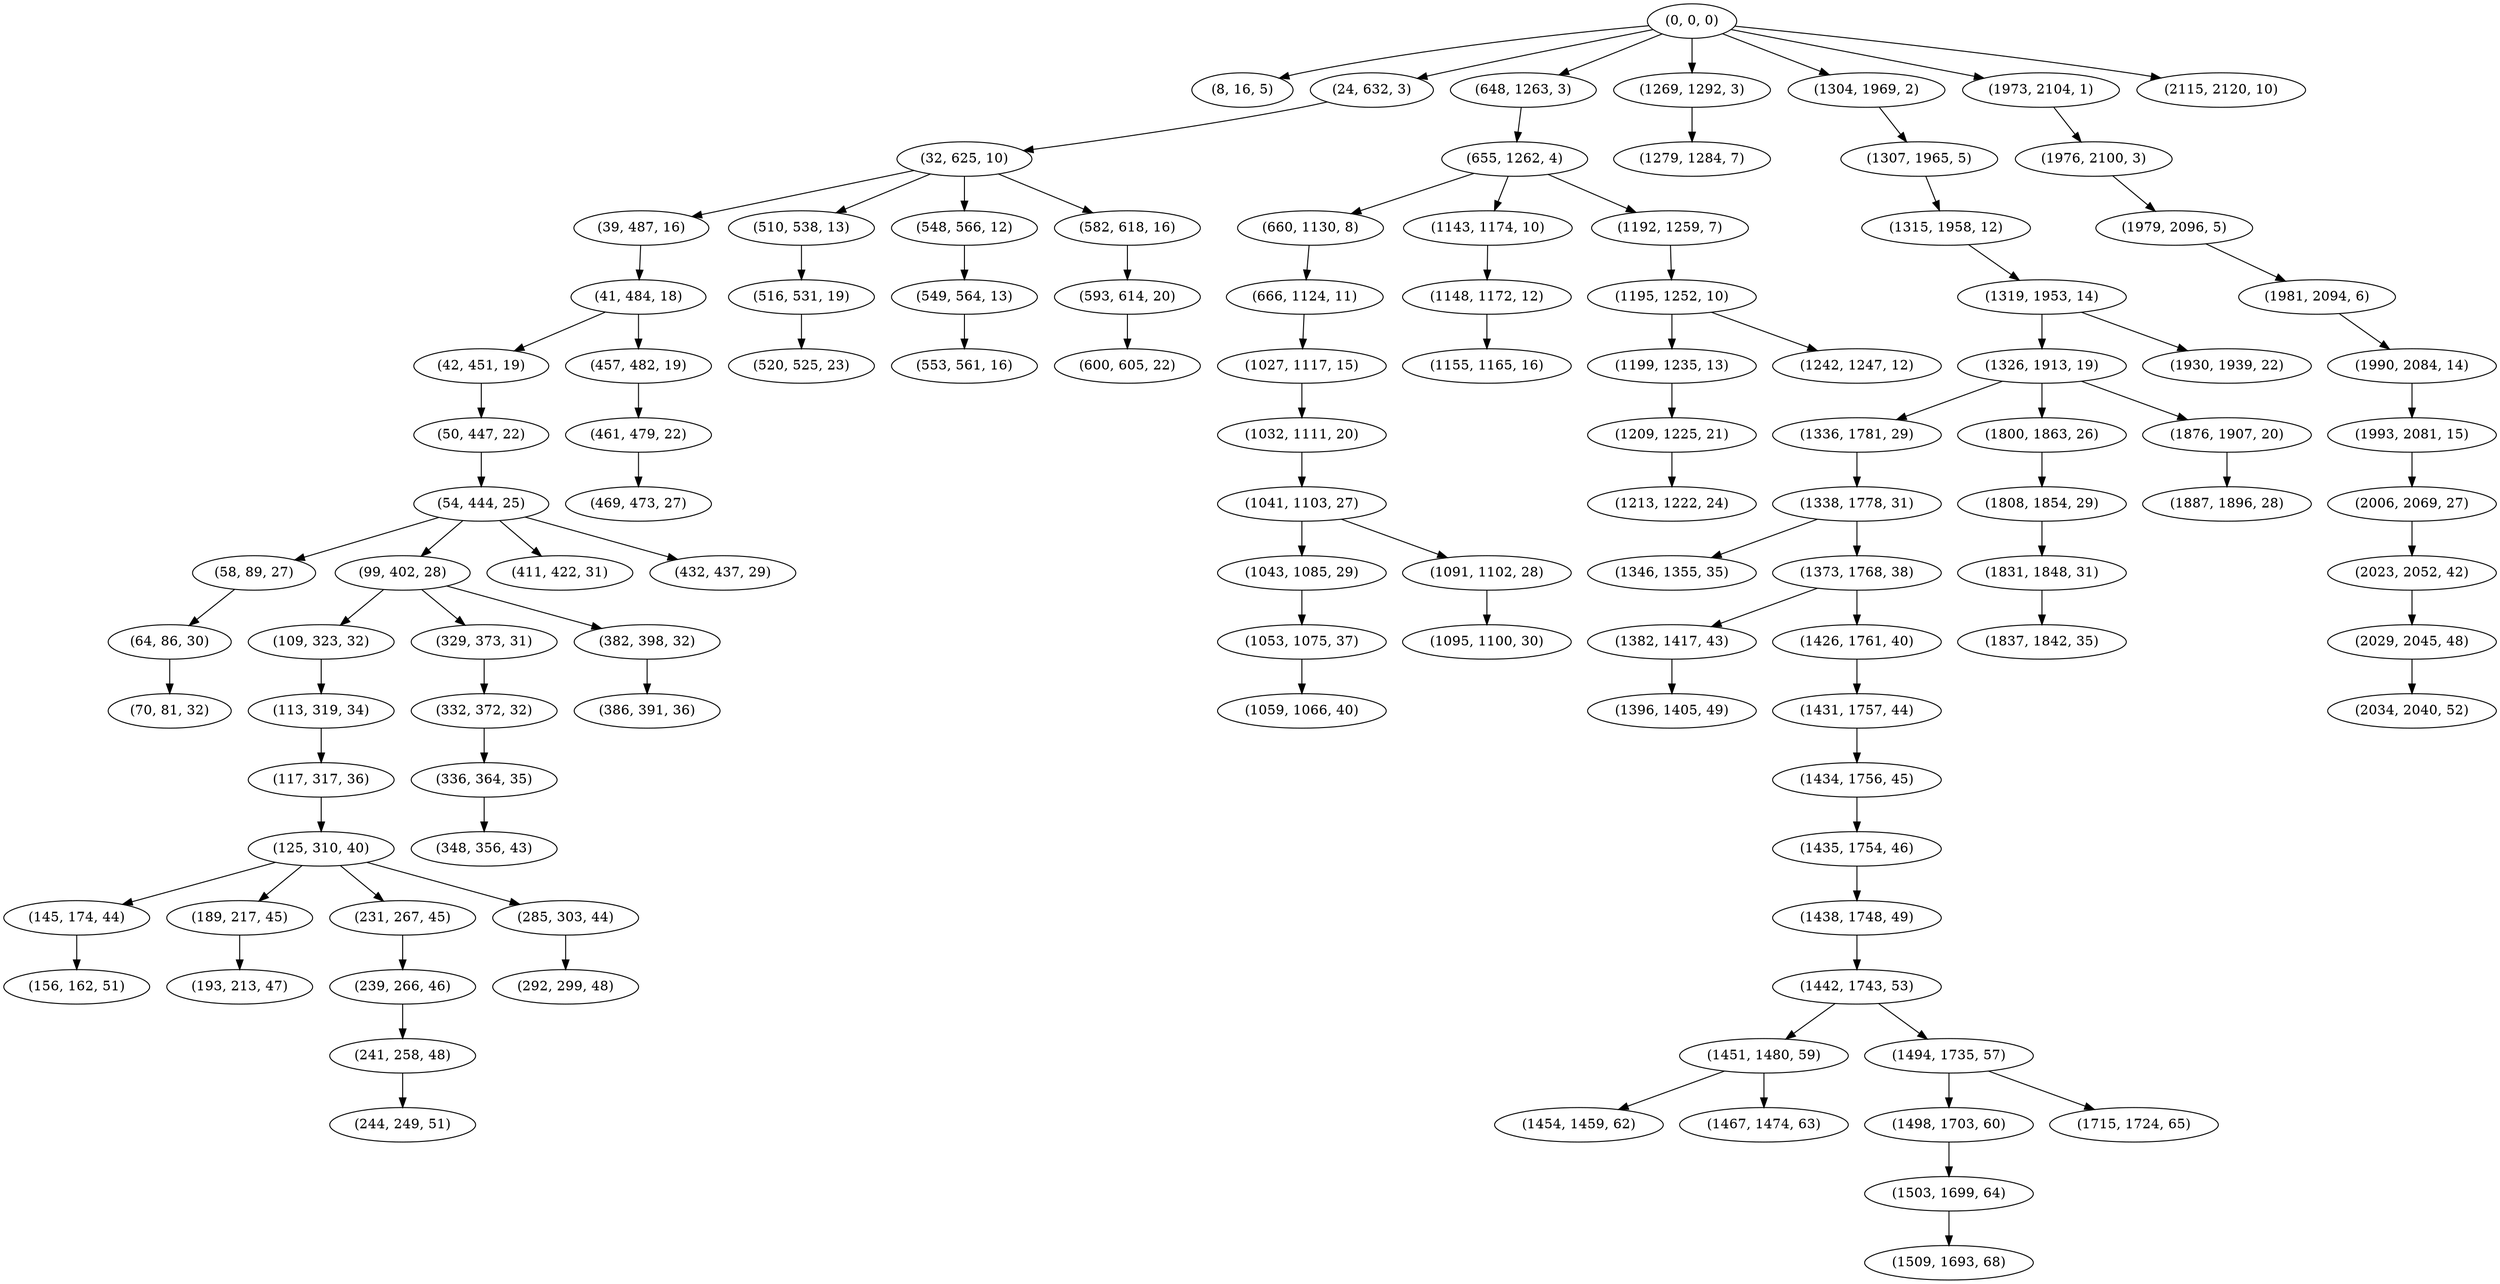 digraph tree {
    "(0, 0, 0)";
    "(8, 16, 5)";
    "(24, 632, 3)";
    "(32, 625, 10)";
    "(39, 487, 16)";
    "(41, 484, 18)";
    "(42, 451, 19)";
    "(50, 447, 22)";
    "(54, 444, 25)";
    "(58, 89, 27)";
    "(64, 86, 30)";
    "(70, 81, 32)";
    "(99, 402, 28)";
    "(109, 323, 32)";
    "(113, 319, 34)";
    "(117, 317, 36)";
    "(125, 310, 40)";
    "(145, 174, 44)";
    "(156, 162, 51)";
    "(189, 217, 45)";
    "(193, 213, 47)";
    "(231, 267, 45)";
    "(239, 266, 46)";
    "(241, 258, 48)";
    "(244, 249, 51)";
    "(285, 303, 44)";
    "(292, 299, 48)";
    "(329, 373, 31)";
    "(332, 372, 32)";
    "(336, 364, 35)";
    "(348, 356, 43)";
    "(382, 398, 32)";
    "(386, 391, 36)";
    "(411, 422, 31)";
    "(432, 437, 29)";
    "(457, 482, 19)";
    "(461, 479, 22)";
    "(469, 473, 27)";
    "(510, 538, 13)";
    "(516, 531, 19)";
    "(520, 525, 23)";
    "(548, 566, 12)";
    "(549, 564, 13)";
    "(553, 561, 16)";
    "(582, 618, 16)";
    "(593, 614, 20)";
    "(600, 605, 22)";
    "(648, 1263, 3)";
    "(655, 1262, 4)";
    "(660, 1130, 8)";
    "(666, 1124, 11)";
    "(1027, 1117, 15)";
    "(1032, 1111, 20)";
    "(1041, 1103, 27)";
    "(1043, 1085, 29)";
    "(1053, 1075, 37)";
    "(1059, 1066, 40)";
    "(1091, 1102, 28)";
    "(1095, 1100, 30)";
    "(1143, 1174, 10)";
    "(1148, 1172, 12)";
    "(1155, 1165, 16)";
    "(1192, 1259, 7)";
    "(1195, 1252, 10)";
    "(1199, 1235, 13)";
    "(1209, 1225, 21)";
    "(1213, 1222, 24)";
    "(1242, 1247, 12)";
    "(1269, 1292, 3)";
    "(1279, 1284, 7)";
    "(1304, 1969, 2)";
    "(1307, 1965, 5)";
    "(1315, 1958, 12)";
    "(1319, 1953, 14)";
    "(1326, 1913, 19)";
    "(1336, 1781, 29)";
    "(1338, 1778, 31)";
    "(1346, 1355, 35)";
    "(1373, 1768, 38)";
    "(1382, 1417, 43)";
    "(1396, 1405, 49)";
    "(1426, 1761, 40)";
    "(1431, 1757, 44)";
    "(1434, 1756, 45)";
    "(1435, 1754, 46)";
    "(1438, 1748, 49)";
    "(1442, 1743, 53)";
    "(1451, 1480, 59)";
    "(1454, 1459, 62)";
    "(1467, 1474, 63)";
    "(1494, 1735, 57)";
    "(1498, 1703, 60)";
    "(1503, 1699, 64)";
    "(1509, 1693, 68)";
    "(1715, 1724, 65)";
    "(1800, 1863, 26)";
    "(1808, 1854, 29)";
    "(1831, 1848, 31)";
    "(1837, 1842, 35)";
    "(1876, 1907, 20)";
    "(1887, 1896, 28)";
    "(1930, 1939, 22)";
    "(1973, 2104, 1)";
    "(1976, 2100, 3)";
    "(1979, 2096, 5)";
    "(1981, 2094, 6)";
    "(1990, 2084, 14)";
    "(1993, 2081, 15)";
    "(2006, 2069, 27)";
    "(2023, 2052, 42)";
    "(2029, 2045, 48)";
    "(2034, 2040, 52)";
    "(2115, 2120, 10)";
    "(0, 0, 0)" -> "(8, 16, 5)";
    "(0, 0, 0)" -> "(24, 632, 3)";
    "(0, 0, 0)" -> "(648, 1263, 3)";
    "(0, 0, 0)" -> "(1269, 1292, 3)";
    "(0, 0, 0)" -> "(1304, 1969, 2)";
    "(0, 0, 0)" -> "(1973, 2104, 1)";
    "(0, 0, 0)" -> "(2115, 2120, 10)";
    "(24, 632, 3)" -> "(32, 625, 10)";
    "(32, 625, 10)" -> "(39, 487, 16)";
    "(32, 625, 10)" -> "(510, 538, 13)";
    "(32, 625, 10)" -> "(548, 566, 12)";
    "(32, 625, 10)" -> "(582, 618, 16)";
    "(39, 487, 16)" -> "(41, 484, 18)";
    "(41, 484, 18)" -> "(42, 451, 19)";
    "(41, 484, 18)" -> "(457, 482, 19)";
    "(42, 451, 19)" -> "(50, 447, 22)";
    "(50, 447, 22)" -> "(54, 444, 25)";
    "(54, 444, 25)" -> "(58, 89, 27)";
    "(54, 444, 25)" -> "(99, 402, 28)";
    "(54, 444, 25)" -> "(411, 422, 31)";
    "(54, 444, 25)" -> "(432, 437, 29)";
    "(58, 89, 27)" -> "(64, 86, 30)";
    "(64, 86, 30)" -> "(70, 81, 32)";
    "(99, 402, 28)" -> "(109, 323, 32)";
    "(99, 402, 28)" -> "(329, 373, 31)";
    "(99, 402, 28)" -> "(382, 398, 32)";
    "(109, 323, 32)" -> "(113, 319, 34)";
    "(113, 319, 34)" -> "(117, 317, 36)";
    "(117, 317, 36)" -> "(125, 310, 40)";
    "(125, 310, 40)" -> "(145, 174, 44)";
    "(125, 310, 40)" -> "(189, 217, 45)";
    "(125, 310, 40)" -> "(231, 267, 45)";
    "(125, 310, 40)" -> "(285, 303, 44)";
    "(145, 174, 44)" -> "(156, 162, 51)";
    "(189, 217, 45)" -> "(193, 213, 47)";
    "(231, 267, 45)" -> "(239, 266, 46)";
    "(239, 266, 46)" -> "(241, 258, 48)";
    "(241, 258, 48)" -> "(244, 249, 51)";
    "(285, 303, 44)" -> "(292, 299, 48)";
    "(329, 373, 31)" -> "(332, 372, 32)";
    "(332, 372, 32)" -> "(336, 364, 35)";
    "(336, 364, 35)" -> "(348, 356, 43)";
    "(382, 398, 32)" -> "(386, 391, 36)";
    "(457, 482, 19)" -> "(461, 479, 22)";
    "(461, 479, 22)" -> "(469, 473, 27)";
    "(510, 538, 13)" -> "(516, 531, 19)";
    "(516, 531, 19)" -> "(520, 525, 23)";
    "(548, 566, 12)" -> "(549, 564, 13)";
    "(549, 564, 13)" -> "(553, 561, 16)";
    "(582, 618, 16)" -> "(593, 614, 20)";
    "(593, 614, 20)" -> "(600, 605, 22)";
    "(648, 1263, 3)" -> "(655, 1262, 4)";
    "(655, 1262, 4)" -> "(660, 1130, 8)";
    "(655, 1262, 4)" -> "(1143, 1174, 10)";
    "(655, 1262, 4)" -> "(1192, 1259, 7)";
    "(660, 1130, 8)" -> "(666, 1124, 11)";
    "(666, 1124, 11)" -> "(1027, 1117, 15)";
    "(1027, 1117, 15)" -> "(1032, 1111, 20)";
    "(1032, 1111, 20)" -> "(1041, 1103, 27)";
    "(1041, 1103, 27)" -> "(1043, 1085, 29)";
    "(1041, 1103, 27)" -> "(1091, 1102, 28)";
    "(1043, 1085, 29)" -> "(1053, 1075, 37)";
    "(1053, 1075, 37)" -> "(1059, 1066, 40)";
    "(1091, 1102, 28)" -> "(1095, 1100, 30)";
    "(1143, 1174, 10)" -> "(1148, 1172, 12)";
    "(1148, 1172, 12)" -> "(1155, 1165, 16)";
    "(1192, 1259, 7)" -> "(1195, 1252, 10)";
    "(1195, 1252, 10)" -> "(1199, 1235, 13)";
    "(1195, 1252, 10)" -> "(1242, 1247, 12)";
    "(1199, 1235, 13)" -> "(1209, 1225, 21)";
    "(1209, 1225, 21)" -> "(1213, 1222, 24)";
    "(1269, 1292, 3)" -> "(1279, 1284, 7)";
    "(1304, 1969, 2)" -> "(1307, 1965, 5)";
    "(1307, 1965, 5)" -> "(1315, 1958, 12)";
    "(1315, 1958, 12)" -> "(1319, 1953, 14)";
    "(1319, 1953, 14)" -> "(1326, 1913, 19)";
    "(1319, 1953, 14)" -> "(1930, 1939, 22)";
    "(1326, 1913, 19)" -> "(1336, 1781, 29)";
    "(1326, 1913, 19)" -> "(1800, 1863, 26)";
    "(1326, 1913, 19)" -> "(1876, 1907, 20)";
    "(1336, 1781, 29)" -> "(1338, 1778, 31)";
    "(1338, 1778, 31)" -> "(1346, 1355, 35)";
    "(1338, 1778, 31)" -> "(1373, 1768, 38)";
    "(1373, 1768, 38)" -> "(1382, 1417, 43)";
    "(1373, 1768, 38)" -> "(1426, 1761, 40)";
    "(1382, 1417, 43)" -> "(1396, 1405, 49)";
    "(1426, 1761, 40)" -> "(1431, 1757, 44)";
    "(1431, 1757, 44)" -> "(1434, 1756, 45)";
    "(1434, 1756, 45)" -> "(1435, 1754, 46)";
    "(1435, 1754, 46)" -> "(1438, 1748, 49)";
    "(1438, 1748, 49)" -> "(1442, 1743, 53)";
    "(1442, 1743, 53)" -> "(1451, 1480, 59)";
    "(1442, 1743, 53)" -> "(1494, 1735, 57)";
    "(1451, 1480, 59)" -> "(1454, 1459, 62)";
    "(1451, 1480, 59)" -> "(1467, 1474, 63)";
    "(1494, 1735, 57)" -> "(1498, 1703, 60)";
    "(1494, 1735, 57)" -> "(1715, 1724, 65)";
    "(1498, 1703, 60)" -> "(1503, 1699, 64)";
    "(1503, 1699, 64)" -> "(1509, 1693, 68)";
    "(1800, 1863, 26)" -> "(1808, 1854, 29)";
    "(1808, 1854, 29)" -> "(1831, 1848, 31)";
    "(1831, 1848, 31)" -> "(1837, 1842, 35)";
    "(1876, 1907, 20)" -> "(1887, 1896, 28)";
    "(1973, 2104, 1)" -> "(1976, 2100, 3)";
    "(1976, 2100, 3)" -> "(1979, 2096, 5)";
    "(1979, 2096, 5)" -> "(1981, 2094, 6)";
    "(1981, 2094, 6)" -> "(1990, 2084, 14)";
    "(1990, 2084, 14)" -> "(1993, 2081, 15)";
    "(1993, 2081, 15)" -> "(2006, 2069, 27)";
    "(2006, 2069, 27)" -> "(2023, 2052, 42)";
    "(2023, 2052, 42)" -> "(2029, 2045, 48)";
    "(2029, 2045, 48)" -> "(2034, 2040, 52)";
}
